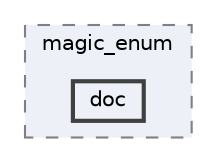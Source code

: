 digraph "external/magic_enum/doc"
{
 // LATEX_PDF_SIZE
  bgcolor="transparent";
  edge [fontname=Helvetica,fontsize=10,labelfontname=Helvetica,labelfontsize=10];
  node [fontname=Helvetica,fontsize=10,shape=box,height=0.2,width=0.4];
  compound=true
  subgraph clusterdir_af2dcfa1926f5a7bd23e7db2644d2a44 {
    graph [ bgcolor="#edf0f7", pencolor="grey50", label="magic_enum", fontname=Helvetica,fontsize=10 style="filled,dashed", URL="dir_af2dcfa1926f5a7bd23e7db2644d2a44.html",tooltip=""]
  dir_d58d9221765bd9b1b8d7748ddb153b9d [label="doc", fillcolor="#edf0f7", color="grey25", style="filled,bold", URL="dir_d58d9221765bd9b1b8d7748ddb153b9d.html",tooltip=""];
  }
}
